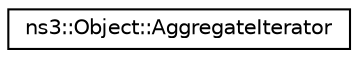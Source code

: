 digraph "Graphical Class Hierarchy"
{
 // LATEX_PDF_SIZE
  edge [fontname="Helvetica",fontsize="10",labelfontname="Helvetica",labelfontsize="10"];
  node [fontname="Helvetica",fontsize="10",shape=record];
  rankdir="LR";
  Node0 [label="ns3::Object::AggregateIterator",height=0.2,width=0.4,color="black", fillcolor="white", style="filled",URL="$classns3_1_1_object_1_1_aggregate_iterator.html",tooltip="Iterate over the Objects aggregated to an ns3::Object."];
}
